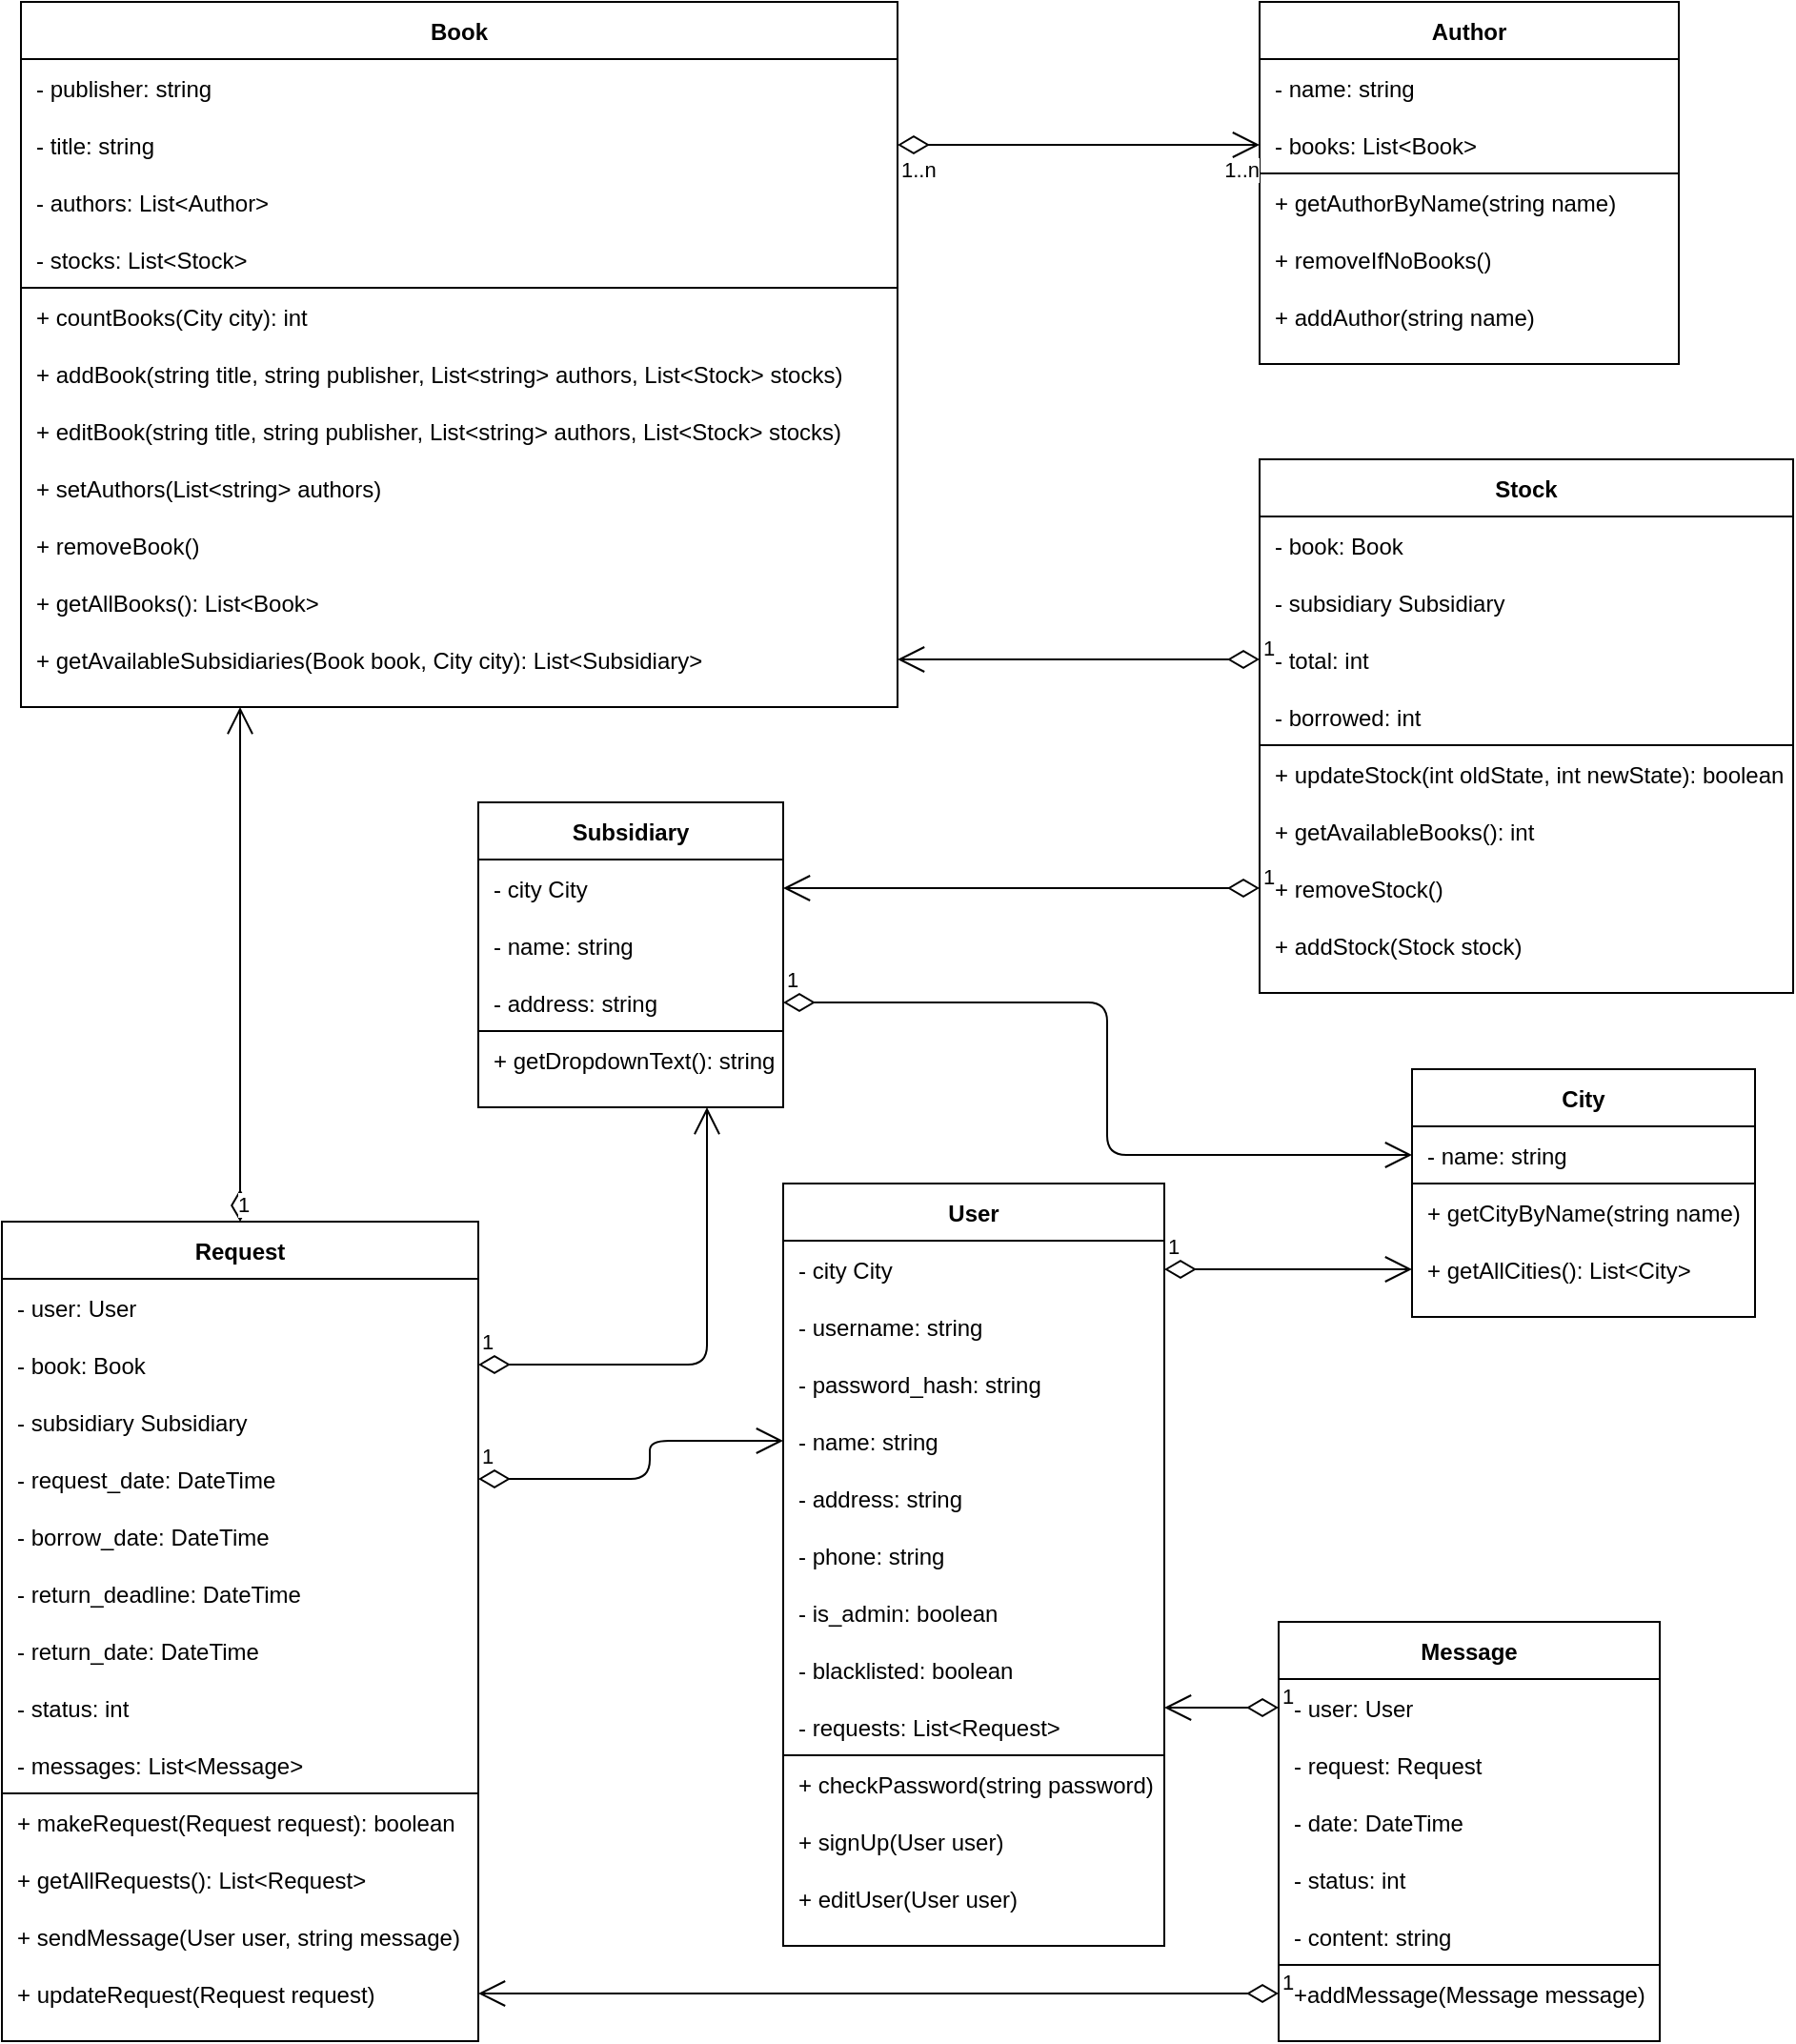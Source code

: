 <mxfile version="14.5.1" type="device"><diagram id="R2lEEEUBdFMjLlhIrx00" name="Page-1"><mxGraphModel dx="1479" dy="979" grid="1" gridSize="10" guides="1" tooltips="1" connect="1" arrows="1" fold="1" page="1" pageScale="1" pageWidth="1169" pageHeight="1654" math="0" shadow="0" extFonts="Permanent Marker^https://fonts.googleapis.com/css?family=Permanent+Marker"><root><mxCell id="0"/><mxCell id="1" parent="0"/><mxCell id="C-vyLk0tnHw3VtMMgP7b-23" value="Book" style="shape=table;startSize=30;container=1;collapsible=1;childLayout=tableLayout;fixedRows=1;rowLines=0;fontStyle=1;align=center;resizeLast=1;" parent="1" vertex="1"><mxGeometry x="110" y="40" width="460.0" height="370.0" as="geometry"><mxRectangle x="160" y="90" width="60" height="30" as="alternateBounds"/></mxGeometry></mxCell><mxCell id="C-vyLk0tnHw3VtMMgP7b-27" value="" style="shape=partialRectangle;collapsible=0;dropTarget=0;pointerEvents=0;fillColor=none;points=[[0,0.5],[1,0.5]];portConstraint=eastwest;top=0;left=0;right=0;bottom=0;" parent="C-vyLk0tnHw3VtMMgP7b-23" vertex="1"><mxGeometry y="30" width="460.0" height="30" as="geometry"/></mxCell><mxCell id="C-vyLk0tnHw3VtMMgP7b-29" value="- publisher: string" style="shape=partialRectangle;overflow=hidden;connectable=0;fillColor=none;top=0;left=0;bottom=0;right=0;align=left;spacingLeft=6;" parent="C-vyLk0tnHw3VtMMgP7b-27" vertex="1"><mxGeometry width="460.0" height="30" as="geometry"/></mxCell><mxCell id="XJhF3GD0jxMUzKzmf-KJ-3" style="shape=partialRectangle;collapsible=0;dropTarget=0;pointerEvents=0;fillColor=none;points=[[0,0.5],[1,0.5]];portConstraint=eastwest;top=0;left=0;right=0;bottom=0;verticalAlign=middle;labelBorderColor=none;" parent="C-vyLk0tnHw3VtMMgP7b-23" vertex="1"><mxGeometry y="60" width="460.0" height="30" as="geometry"/></mxCell><mxCell id="XJhF3GD0jxMUzKzmf-KJ-5" value="- title: string" style="shape=partialRectangle;overflow=hidden;connectable=0;fillColor=none;top=0;left=0;bottom=0;right=0;align=left;spacingLeft=6;" parent="XJhF3GD0jxMUzKzmf-KJ-3" vertex="1"><mxGeometry width="460.0" height="30" as="geometry"/></mxCell><mxCell id="wOvDpNuM9FheWovi5G0Y-3" style="shape=partialRectangle;collapsible=0;dropTarget=0;pointerEvents=0;fillColor=none;points=[[0,0.5],[1,0.5]];portConstraint=eastwest;top=0;left=0;right=0;bottom=0;verticalAlign=middle;labelBorderColor=none;" vertex="1" parent="C-vyLk0tnHw3VtMMgP7b-23"><mxGeometry y="90" width="460.0" height="30" as="geometry"/></mxCell><mxCell id="wOvDpNuM9FheWovi5G0Y-4" value="- authors: List&lt;Author&gt;" style="shape=partialRectangle;overflow=hidden;connectable=0;fillColor=none;top=0;left=0;bottom=0;right=0;align=left;spacingLeft=6;" vertex="1" parent="wOvDpNuM9FheWovi5G0Y-3"><mxGeometry width="460.0" height="30" as="geometry"/></mxCell><mxCell id="wOvDpNuM9FheWovi5G0Y-7" style="shape=partialRectangle;collapsible=0;dropTarget=0;pointerEvents=0;fillColor=none;points=[[0,0.5],[1,0.5]];portConstraint=eastwest;top=0;left=0;right=0;bottom=0;verticalAlign=middle;labelBorderColor=none;" vertex="1" parent="C-vyLk0tnHw3VtMMgP7b-23"><mxGeometry y="120" width="460.0" height="30" as="geometry"/></mxCell><mxCell id="wOvDpNuM9FheWovi5G0Y-8" value="- stocks: List&lt;Stock&gt;" style="shape=partialRectangle;overflow=hidden;connectable=0;fillColor=none;top=0;left=0;bottom=1;right=0;align=left;spacingLeft=6;" vertex="1" parent="wOvDpNuM9FheWovi5G0Y-7"><mxGeometry width="460.0" height="30" as="geometry"/></mxCell><mxCell id="wOvDpNuM9FheWovi5G0Y-15" style="shape=partialRectangle;collapsible=0;dropTarget=0;pointerEvents=0;fillColor=none;points=[[0,0.5],[1,0.5]];portConstraint=eastwest;top=0;left=0;right=0;bottom=0;verticalAlign=middle;labelBorderColor=none;" vertex="1" parent="C-vyLk0tnHw3VtMMgP7b-23"><mxGeometry y="150" width="460.0" height="30" as="geometry"/></mxCell><mxCell id="wOvDpNuM9FheWovi5G0Y-16" value="+ countBooks(City city): int" style="shape=partialRectangle;overflow=hidden;connectable=0;fillColor=none;top=0;left=0;bottom=0;right=0;align=left;spacingLeft=6;" vertex="1" parent="wOvDpNuM9FheWovi5G0Y-15"><mxGeometry width="460.0" height="30" as="geometry"/></mxCell><mxCell id="wOvDpNuM9FheWovi5G0Y-31" style="shape=partialRectangle;collapsible=0;dropTarget=0;pointerEvents=0;fillColor=none;points=[[0,0.5],[1,0.5]];portConstraint=eastwest;top=0;left=0;right=0;bottom=0;verticalAlign=middle;labelBorderColor=none;" vertex="1" parent="C-vyLk0tnHw3VtMMgP7b-23"><mxGeometry y="180" width="460.0" height="30" as="geometry"/></mxCell><mxCell id="wOvDpNuM9FheWovi5G0Y-32" value="+ addBook(string title, string publisher, List&lt;string&gt; authors, List&lt;Stock&gt; stocks)" style="shape=partialRectangle;overflow=hidden;connectable=0;fillColor=none;top=0;left=0;bottom=0;right=0;align=left;spacingLeft=6;" vertex="1" parent="wOvDpNuM9FheWovi5G0Y-31"><mxGeometry width="460.0" height="30" as="geometry"/></mxCell><mxCell id="wOvDpNuM9FheWovi5G0Y-51" style="shape=partialRectangle;collapsible=0;dropTarget=0;pointerEvents=0;fillColor=none;points=[[0,0.5],[1,0.5]];portConstraint=eastwest;top=0;left=0;right=0;bottom=0;verticalAlign=middle;labelBorderColor=none;" vertex="1" parent="C-vyLk0tnHw3VtMMgP7b-23"><mxGeometry y="210" width="460.0" height="30" as="geometry"/></mxCell><mxCell id="wOvDpNuM9FheWovi5G0Y-52" value="+ editBook(string title, string publisher, List&lt;string&gt; authors, List&lt;Stock&gt; stocks)" style="shape=partialRectangle;overflow=hidden;connectable=0;fillColor=none;top=0;left=0;bottom=0;right=0;align=left;spacingLeft=6;" vertex="1" parent="wOvDpNuM9FheWovi5G0Y-51"><mxGeometry width="460.0" height="30" as="geometry"/></mxCell><mxCell id="wOvDpNuM9FheWovi5G0Y-19" style="shape=partialRectangle;collapsible=0;dropTarget=0;pointerEvents=0;fillColor=none;points=[[0,0.5],[1,0.5]];portConstraint=eastwest;top=0;left=0;right=0;bottom=0;verticalAlign=middle;labelBorderColor=none;" vertex="1" parent="C-vyLk0tnHw3VtMMgP7b-23"><mxGeometry y="240" width="460.0" height="30" as="geometry"/></mxCell><mxCell id="wOvDpNuM9FheWovi5G0Y-20" value="+ setAuthors(List&lt;string&gt; authors)" style="shape=partialRectangle;overflow=hidden;connectable=0;fillColor=none;top=0;left=0;bottom=0;right=0;align=left;spacingLeft=6;" vertex="1" parent="wOvDpNuM9FheWovi5G0Y-19"><mxGeometry width="460.0" height="30" as="geometry"/></mxCell><mxCell id="wOvDpNuM9FheWovi5G0Y-23" style="shape=partialRectangle;collapsible=0;dropTarget=0;pointerEvents=0;fillColor=none;points=[[0,0.5],[1,0.5]];portConstraint=eastwest;top=0;left=0;right=0;bottom=0;verticalAlign=middle;labelBorderColor=none;" vertex="1" parent="C-vyLk0tnHw3VtMMgP7b-23"><mxGeometry y="270" width="460.0" height="30" as="geometry"/></mxCell><mxCell id="wOvDpNuM9FheWovi5G0Y-24" value="+ removeBook()" style="shape=partialRectangle;overflow=hidden;connectable=0;fillColor=none;top=0;left=0;bottom=0;right=0;align=left;spacingLeft=6;" vertex="1" parent="wOvDpNuM9FheWovi5G0Y-23"><mxGeometry width="460.0" height="30" as="geometry"/></mxCell><mxCell id="wOvDpNuM9FheWovi5G0Y-35" style="shape=partialRectangle;collapsible=0;dropTarget=0;pointerEvents=0;fillColor=none;points=[[0,0.5],[1,0.5]];portConstraint=eastwest;top=0;left=0;right=0;bottom=0;verticalAlign=middle;labelBorderColor=none;" vertex="1" parent="C-vyLk0tnHw3VtMMgP7b-23"><mxGeometry y="300" width="460.0" height="30" as="geometry"/></mxCell><mxCell id="wOvDpNuM9FheWovi5G0Y-36" value="+ getAllBooks(): List&lt;Book&gt;" style="shape=partialRectangle;overflow=hidden;connectable=0;fillColor=none;top=0;left=0;bottom=0;right=0;align=left;spacingLeft=6;" vertex="1" parent="wOvDpNuM9FheWovi5G0Y-35"><mxGeometry width="460.0" height="30" as="geometry"/></mxCell><mxCell id="wOvDpNuM9FheWovi5G0Y-37" style="shape=partialRectangle;collapsible=0;dropTarget=0;pointerEvents=0;fillColor=none;points=[[0,0.5],[1,0.5]];portConstraint=eastwest;top=0;left=0;right=0;bottom=0;" vertex="1" parent="C-vyLk0tnHw3VtMMgP7b-23"><mxGeometry y="330" width="460.0" height="30" as="geometry"/></mxCell><mxCell id="wOvDpNuM9FheWovi5G0Y-38" value="+ getAvailableSubsidiaries(Book book, City city): List&lt;Subsidiary&gt;" style="shape=partialRectangle;overflow=hidden;connectable=0;fillColor=none;top=0;left=0;bottom=0;right=0;align=left;spacingLeft=6;" vertex="1" parent="wOvDpNuM9FheWovi5G0Y-37"><mxGeometry width="460.0" height="30" as="geometry"/></mxCell><mxCell id="XJhF3GD0jxMUzKzmf-KJ-6" value="Author" style="shape=table;startSize=30;container=1;collapsible=1;childLayout=tableLayout;fixedRows=1;rowLines=0;fontStyle=1;align=center;resizeLast=1;" parent="1" vertex="1"><mxGeometry x="760" y="40" width="220" height="190" as="geometry"/></mxCell><mxCell id="XJhF3GD0jxMUzKzmf-KJ-10" value="" style="shape=partialRectangle;collapsible=0;dropTarget=0;pointerEvents=0;fillColor=none;points=[[0,0.5],[1,0.5]];portConstraint=eastwest;top=0;left=0;right=0;bottom=0;" parent="XJhF3GD0jxMUzKzmf-KJ-6" vertex="1"><mxGeometry y="30" width="220" height="30" as="geometry"/></mxCell><mxCell id="XJhF3GD0jxMUzKzmf-KJ-12" value="- name: string" style="shape=partialRectangle;overflow=hidden;connectable=0;fillColor=none;top=0;left=0;bottom=0;right=0;align=left;spacingLeft=6;" parent="XJhF3GD0jxMUzKzmf-KJ-10" vertex="1"><mxGeometry width="220" height="30" as="geometry"/></mxCell><mxCell id="wOvDpNuM9FheWovi5G0Y-11" style="shape=partialRectangle;collapsible=0;dropTarget=0;pointerEvents=0;fillColor=none;points=[[0,0.5],[1,0.5]];portConstraint=eastwest;top=0;left=0;right=0;bottom=0;" vertex="1" parent="XJhF3GD0jxMUzKzmf-KJ-6"><mxGeometry y="60" width="220" height="30" as="geometry"/></mxCell><mxCell id="wOvDpNuM9FheWovi5G0Y-12" value="- books: List&lt;Book&gt;" style="shape=partialRectangle;overflow=hidden;connectable=0;fillColor=none;top=0;left=0;bottom=1;right=0;align=left;spacingLeft=6;" vertex="1" parent="wOvDpNuM9FheWovi5G0Y-11"><mxGeometry width="220" height="30" as="geometry"/></mxCell><mxCell id="wOvDpNuM9FheWovi5G0Y-53" style="shape=partialRectangle;collapsible=0;dropTarget=0;pointerEvents=0;fillColor=none;points=[[0,0.5],[1,0.5]];portConstraint=eastwest;top=0;left=0;right=0;bottom=0;" vertex="1" parent="XJhF3GD0jxMUzKzmf-KJ-6"><mxGeometry y="90" width="220" height="30" as="geometry"/></mxCell><mxCell id="wOvDpNuM9FheWovi5G0Y-54" value="+ getAuthorByName(string name)" style="shape=partialRectangle;overflow=hidden;connectable=0;fillColor=none;top=0;left=0;bottom=0;right=0;align=left;spacingLeft=6;" vertex="1" parent="wOvDpNuM9FheWovi5G0Y-53"><mxGeometry width="220" height="30" as="geometry"/></mxCell><mxCell id="wOvDpNuM9FheWovi5G0Y-21" style="shape=partialRectangle;collapsible=0;dropTarget=0;pointerEvents=0;fillColor=none;points=[[0,0.5],[1,0.5]];portConstraint=eastwest;top=0;left=0;right=0;bottom=0;" vertex="1" parent="XJhF3GD0jxMUzKzmf-KJ-6"><mxGeometry y="120" width="220" height="30" as="geometry"/></mxCell><mxCell id="wOvDpNuM9FheWovi5G0Y-22" value="+ removeIfNoBooks()" style="shape=partialRectangle;overflow=hidden;connectable=0;fillColor=none;top=0;left=0;bottom=0;right=0;align=left;spacingLeft=6;" vertex="1" parent="wOvDpNuM9FheWovi5G0Y-21"><mxGeometry width="220" height="30" as="geometry"/></mxCell><mxCell id="wOvDpNuM9FheWovi5G0Y-55" style="shape=partialRectangle;collapsible=0;dropTarget=0;pointerEvents=0;fillColor=none;points=[[0,0.5],[1,0.5]];portConstraint=eastwest;top=0;left=0;right=0;bottom=0;" vertex="1" parent="XJhF3GD0jxMUzKzmf-KJ-6"><mxGeometry y="150" width="220" height="30" as="geometry"/></mxCell><mxCell id="wOvDpNuM9FheWovi5G0Y-56" value="+ addAuthor(string name)" style="shape=partialRectangle;overflow=hidden;connectable=0;fillColor=none;top=0;left=0;bottom=0;right=0;align=left;spacingLeft=6;" vertex="1" parent="wOvDpNuM9FheWovi5G0Y-55"><mxGeometry width="220" height="30" as="geometry"/></mxCell><mxCell id="XJhF3GD0jxMUzKzmf-KJ-16" value="User" style="shape=table;startSize=30;container=1;collapsible=1;childLayout=tableLayout;fixedRows=1;rowLines=0;fontStyle=1;align=center;resizeLast=1;" parent="1" vertex="1"><mxGeometry x="510" y="660" width="200" height="400" as="geometry"/></mxCell><mxCell id="XJhF3GD0jxMUzKzmf-KJ-29" style="shape=partialRectangle;collapsible=0;dropTarget=0;pointerEvents=0;fillColor=none;points=[[0,0.5],[1,0.5]];portConstraint=eastwest;top=0;left=0;right=0;bottom=0;" parent="XJhF3GD0jxMUzKzmf-KJ-16" vertex="1"><mxGeometry y="30" width="200" height="30" as="geometry"/></mxCell><mxCell id="XJhF3GD0jxMUzKzmf-KJ-31" value="- city City" style="shape=partialRectangle;overflow=hidden;connectable=0;fillColor=none;top=0;left=0;bottom=0;right=0;align=left;spacingLeft=6;" parent="XJhF3GD0jxMUzKzmf-KJ-29" vertex="1"><mxGeometry width="200" height="30" as="geometry"/></mxCell><mxCell id="XJhF3GD0jxMUzKzmf-KJ-20" value="" style="shape=partialRectangle;collapsible=0;dropTarget=0;pointerEvents=0;fillColor=none;points=[[0,0.5],[1,0.5]];portConstraint=eastwest;top=0;left=0;right=0;bottom=0;" parent="XJhF3GD0jxMUzKzmf-KJ-16" vertex="1"><mxGeometry y="60" width="200" height="30" as="geometry"/></mxCell><mxCell id="XJhF3GD0jxMUzKzmf-KJ-22" value="- username: string" style="shape=partialRectangle;overflow=hidden;connectable=0;fillColor=none;top=0;left=0;bottom=0;right=0;align=left;spacingLeft=6;" parent="XJhF3GD0jxMUzKzmf-KJ-20" vertex="1"><mxGeometry width="200" height="30" as="geometry"/></mxCell><mxCell id="XJhF3GD0jxMUzKzmf-KJ-23" style="shape=partialRectangle;collapsible=0;dropTarget=0;pointerEvents=0;fillColor=none;points=[[0,0.5],[1,0.5]];portConstraint=eastwest;top=0;left=0;right=0;bottom=0;" parent="XJhF3GD0jxMUzKzmf-KJ-16" vertex="1"><mxGeometry y="90" width="200" height="30" as="geometry"/></mxCell><mxCell id="XJhF3GD0jxMUzKzmf-KJ-25" value="- password_hash: string" style="shape=partialRectangle;overflow=hidden;connectable=0;fillColor=none;top=0;left=0;bottom=0;right=0;align=left;spacingLeft=6;" parent="XJhF3GD0jxMUzKzmf-KJ-23" vertex="1"><mxGeometry width="200" height="30" as="geometry"/></mxCell><mxCell id="XJhF3GD0jxMUzKzmf-KJ-26" style="shape=partialRectangle;collapsible=0;dropTarget=0;pointerEvents=0;fillColor=none;points=[[0,0.5],[1,0.5]];portConstraint=eastwest;top=0;left=0;right=0;bottom=0;" parent="XJhF3GD0jxMUzKzmf-KJ-16" vertex="1"><mxGeometry y="120" width="200" height="30" as="geometry"/></mxCell><mxCell id="XJhF3GD0jxMUzKzmf-KJ-28" value="- name: string" style="shape=partialRectangle;overflow=hidden;connectable=0;fillColor=none;top=0;left=0;bottom=0;right=0;align=left;spacingLeft=6;" parent="XJhF3GD0jxMUzKzmf-KJ-26" vertex="1"><mxGeometry width="200" height="30" as="geometry"/></mxCell><mxCell id="XJhF3GD0jxMUzKzmf-KJ-32" style="shape=partialRectangle;collapsible=0;dropTarget=0;pointerEvents=0;fillColor=none;points=[[0,0.5],[1,0.5]];portConstraint=eastwest;top=0;left=0;right=0;bottom=0;" parent="XJhF3GD0jxMUzKzmf-KJ-16" vertex="1"><mxGeometry y="150" width="200" height="30" as="geometry"/></mxCell><mxCell id="XJhF3GD0jxMUzKzmf-KJ-34" value="- address: string" style="shape=partialRectangle;overflow=hidden;connectable=0;fillColor=none;top=0;left=0;bottom=0;right=0;align=left;spacingLeft=6;" parent="XJhF3GD0jxMUzKzmf-KJ-32" vertex="1"><mxGeometry width="200" height="30" as="geometry"/></mxCell><mxCell id="XJhF3GD0jxMUzKzmf-KJ-35" style="shape=partialRectangle;collapsible=0;dropTarget=0;pointerEvents=0;fillColor=none;points=[[0,0.5],[1,0.5]];portConstraint=eastwest;top=0;left=0;right=0;bottom=0;" parent="XJhF3GD0jxMUzKzmf-KJ-16" vertex="1"><mxGeometry y="180" width="200" height="30" as="geometry"/></mxCell><mxCell id="XJhF3GD0jxMUzKzmf-KJ-37" value="- phone: string" style="shape=partialRectangle;overflow=hidden;connectable=0;fillColor=none;top=0;left=0;bottom=0;right=0;align=left;spacingLeft=6;" parent="XJhF3GD0jxMUzKzmf-KJ-35" vertex="1"><mxGeometry width="200" height="30" as="geometry"/></mxCell><mxCell id="XJhF3GD0jxMUzKzmf-KJ-38" style="shape=partialRectangle;collapsible=0;dropTarget=0;pointerEvents=0;fillColor=none;points=[[0,0.5],[1,0.5]];portConstraint=eastwest;top=0;left=0;right=0;bottom=0;" parent="XJhF3GD0jxMUzKzmf-KJ-16" vertex="1"><mxGeometry y="210" width="200" height="30" as="geometry"/></mxCell><mxCell id="XJhF3GD0jxMUzKzmf-KJ-40" value="- is_admin: boolean" style="shape=partialRectangle;overflow=hidden;connectable=0;fillColor=none;top=0;left=0;bottom=0;right=0;align=left;spacingLeft=6;" parent="XJhF3GD0jxMUzKzmf-KJ-38" vertex="1"><mxGeometry width="200" height="30" as="geometry"/></mxCell><mxCell id="XJhF3GD0jxMUzKzmf-KJ-41" style="shape=partialRectangle;collapsible=0;dropTarget=0;pointerEvents=0;fillColor=none;points=[[0,0.5],[1,0.5]];portConstraint=eastwest;top=0;left=0;right=0;bottom=0;" parent="XJhF3GD0jxMUzKzmf-KJ-16" vertex="1"><mxGeometry y="240" width="200" height="30" as="geometry"/></mxCell><mxCell id="XJhF3GD0jxMUzKzmf-KJ-43" value="- blacklisted: boolean" style="shape=partialRectangle;overflow=hidden;connectable=0;fillColor=none;top=0;left=0;bottom=0;right=0;align=left;spacingLeft=6;" parent="XJhF3GD0jxMUzKzmf-KJ-41" vertex="1"><mxGeometry width="200" height="30" as="geometry"/></mxCell><mxCell id="wOvDpNuM9FheWovi5G0Y-13" style="shape=partialRectangle;collapsible=0;dropTarget=0;pointerEvents=0;fillColor=none;points=[[0,0.5],[1,0.5]];portConstraint=eastwest;top=0;left=0;right=0;bottom=0;" vertex="1" parent="XJhF3GD0jxMUzKzmf-KJ-16"><mxGeometry y="270" width="200" height="30" as="geometry"/></mxCell><mxCell id="wOvDpNuM9FheWovi5G0Y-14" value="- requests: List&lt;Request&gt;" style="shape=partialRectangle;overflow=hidden;connectable=0;fillColor=none;top=0;left=0;bottom=1;right=0;align=left;spacingLeft=6;" vertex="1" parent="wOvDpNuM9FheWovi5G0Y-13"><mxGeometry width="200" height="30" as="geometry"/></mxCell><mxCell id="wOvDpNuM9FheWovi5G0Y-45" style="shape=partialRectangle;collapsible=0;dropTarget=0;pointerEvents=0;fillColor=none;points=[[0,0.5],[1,0.5]];portConstraint=eastwest;top=0;left=0;right=0;bottom=0;" vertex="1" parent="XJhF3GD0jxMUzKzmf-KJ-16"><mxGeometry y="300" width="200" height="30" as="geometry"/></mxCell><mxCell id="wOvDpNuM9FheWovi5G0Y-46" value="+ checkPassword(string password)" style="shape=partialRectangle;overflow=hidden;connectable=0;fillColor=none;top=0;left=0;bottom=0;right=0;align=left;spacingLeft=6;" vertex="1" parent="wOvDpNuM9FheWovi5G0Y-45"><mxGeometry width="200" height="30" as="geometry"/></mxCell><mxCell id="wOvDpNuM9FheWovi5G0Y-47" style="shape=partialRectangle;collapsible=0;dropTarget=0;pointerEvents=0;fillColor=none;points=[[0,0.5],[1,0.5]];portConstraint=eastwest;top=0;left=0;right=0;bottom=0;" vertex="1" parent="XJhF3GD0jxMUzKzmf-KJ-16"><mxGeometry y="330" width="200" height="30" as="geometry"/></mxCell><mxCell id="wOvDpNuM9FheWovi5G0Y-48" value="+ signUp(User user)" style="shape=partialRectangle;overflow=hidden;connectable=0;fillColor=none;top=0;left=0;bottom=0;right=0;align=left;spacingLeft=6;" vertex="1" parent="wOvDpNuM9FheWovi5G0Y-47"><mxGeometry width="200" height="30" as="geometry"/></mxCell><mxCell id="wOvDpNuM9FheWovi5G0Y-49" style="shape=partialRectangle;collapsible=0;dropTarget=0;pointerEvents=0;fillColor=none;points=[[0,0.5],[1,0.5]];portConstraint=eastwest;top=0;left=0;right=0;bottom=0;" vertex="1" parent="XJhF3GD0jxMUzKzmf-KJ-16"><mxGeometry y="360" width="200" height="30" as="geometry"/></mxCell><mxCell id="wOvDpNuM9FheWovi5G0Y-50" value="+ editUser(User user)" style="shape=partialRectangle;overflow=hidden;connectable=0;fillColor=none;top=0;left=0;bottom=0;right=0;align=left;spacingLeft=6;" vertex="1" parent="wOvDpNuM9FheWovi5G0Y-49"><mxGeometry width="200" height="30" as="geometry"/></mxCell><mxCell id="XJhF3GD0jxMUzKzmf-KJ-44" value="City" style="shape=table;startSize=30;container=1;collapsible=1;childLayout=tableLayout;fixedRows=1;rowLines=0;fontStyle=1;align=center;resizeLast=1;" parent="1" vertex="1"><mxGeometry x="840" y="600" width="180" height="130" as="geometry"/></mxCell><mxCell id="XJhF3GD0jxMUzKzmf-KJ-48" value="" style="shape=partialRectangle;collapsible=0;dropTarget=0;pointerEvents=0;fillColor=none;points=[[0,0.5],[1,0.5]];portConstraint=eastwest;top=0;left=0;right=0;bottom=0;" parent="XJhF3GD0jxMUzKzmf-KJ-44" vertex="1"><mxGeometry y="30" width="180" height="30" as="geometry"/></mxCell><mxCell id="XJhF3GD0jxMUzKzmf-KJ-50" value="- name: string" style="shape=partialRectangle;overflow=hidden;connectable=0;fillColor=none;top=0;left=0;bottom=1;right=0;align=left;spacingLeft=6;" parent="XJhF3GD0jxMUzKzmf-KJ-48" vertex="1"><mxGeometry width="180" height="30" as="geometry"/></mxCell><mxCell id="wOvDpNuM9FheWovi5G0Y-27" style="shape=partialRectangle;collapsible=0;dropTarget=0;pointerEvents=0;fillColor=none;points=[[0,0.5],[1,0.5]];portConstraint=eastwest;top=0;left=0;right=0;bottom=0;" vertex="1" parent="XJhF3GD0jxMUzKzmf-KJ-44"><mxGeometry y="60" width="180" height="30" as="geometry"/></mxCell><mxCell id="wOvDpNuM9FheWovi5G0Y-28" value="+ getCityByName(string name)" style="shape=partialRectangle;overflow=hidden;connectable=0;fillColor=none;top=0;left=0;bottom=0;right=0;align=left;spacingLeft=6;" vertex="1" parent="wOvDpNuM9FheWovi5G0Y-27"><mxGeometry width="180" height="30" as="geometry"/></mxCell><mxCell id="wOvDpNuM9FheWovi5G0Y-33" style="shape=partialRectangle;collapsible=0;dropTarget=0;pointerEvents=0;fillColor=none;points=[[0,0.5],[1,0.5]];portConstraint=eastwest;top=0;left=0;right=0;bottom=0;" vertex="1" parent="XJhF3GD0jxMUzKzmf-KJ-44"><mxGeometry y="90" width="180" height="30" as="geometry"/></mxCell><mxCell id="wOvDpNuM9FheWovi5G0Y-34" value="+ getAllCities(): List&lt;City&gt;" style="shape=partialRectangle;overflow=hidden;connectable=0;fillColor=none;top=0;left=0;bottom=0;right=0;align=left;spacingLeft=6;" vertex="1" parent="wOvDpNuM9FheWovi5G0Y-33"><mxGeometry width="180" height="30" as="geometry"/></mxCell><mxCell id="XJhF3GD0jxMUzKzmf-KJ-51" value="Subsidiary" style="shape=table;startSize=30;container=1;collapsible=1;childLayout=tableLayout;fixedRows=1;rowLines=0;fontStyle=1;align=center;resizeLast=1;" parent="1" vertex="1"><mxGeometry x="350" y="460" width="160" height="160" as="geometry"/></mxCell><mxCell id="XJhF3GD0jxMUzKzmf-KJ-55" style="shape=partialRectangle;collapsible=0;dropTarget=0;pointerEvents=0;fillColor=none;points=[[0,0.5],[1,0.5]];portConstraint=eastwest;top=0;left=0;right=0;bottom=0;" parent="XJhF3GD0jxMUzKzmf-KJ-51" vertex="1"><mxGeometry y="30" width="160" height="30" as="geometry"/></mxCell><mxCell id="XJhF3GD0jxMUzKzmf-KJ-57" value="- city City" style="shape=partialRectangle;overflow=hidden;connectable=0;fillColor=none;top=0;left=0;bottom=0;right=0;align=left;spacingLeft=6;" parent="XJhF3GD0jxMUzKzmf-KJ-55" vertex="1"><mxGeometry width="160" height="30" as="geometry"/></mxCell><mxCell id="XJhF3GD0jxMUzKzmf-KJ-64" style="shape=partialRectangle;collapsible=0;dropTarget=0;pointerEvents=0;fillColor=none;points=[[0,0.5],[1,0.5]];portConstraint=eastwest;top=0;left=0;right=0;bottom=0;" parent="XJhF3GD0jxMUzKzmf-KJ-51" vertex="1"><mxGeometry y="60" width="160" height="30" as="geometry"/></mxCell><mxCell id="XJhF3GD0jxMUzKzmf-KJ-66" value="- name: string" style="shape=partialRectangle;overflow=hidden;connectable=0;fillColor=none;top=0;left=0;bottom=0;right=0;align=left;spacingLeft=6;" parent="XJhF3GD0jxMUzKzmf-KJ-64" vertex="1"><mxGeometry width="160" height="30" as="geometry"/></mxCell><mxCell id="XJhF3GD0jxMUzKzmf-KJ-67" style="shape=partialRectangle;collapsible=0;dropTarget=0;pointerEvents=0;fillColor=none;points=[[0,0.5],[1,0.5]];portConstraint=eastwest;top=0;left=0;right=0;bottom=0;" parent="XJhF3GD0jxMUzKzmf-KJ-51" vertex="1"><mxGeometry y="90" width="160" height="30" as="geometry"/></mxCell><mxCell id="XJhF3GD0jxMUzKzmf-KJ-69" value="- address: string" style="shape=partialRectangle;overflow=hidden;connectable=0;fillColor=none;top=0;left=0;bottom=1;right=0;align=left;spacingLeft=6;" parent="XJhF3GD0jxMUzKzmf-KJ-67" vertex="1"><mxGeometry width="160" height="30" as="geometry"/></mxCell><mxCell id="wOvDpNuM9FheWovi5G0Y-65" style="shape=partialRectangle;collapsible=0;dropTarget=0;pointerEvents=0;fillColor=none;points=[[0,0.5],[1,0.5]];portConstraint=eastwest;top=0;left=0;right=0;bottom=0;" vertex="1" parent="XJhF3GD0jxMUzKzmf-KJ-51"><mxGeometry y="120" width="160" height="30" as="geometry"/></mxCell><mxCell id="wOvDpNuM9FheWovi5G0Y-66" value="+ getDropdownText(): string" style="shape=partialRectangle;overflow=hidden;connectable=0;fillColor=none;top=1;left=0;bottom=0;right=0;align=left;spacingLeft=6;" vertex="1" parent="wOvDpNuM9FheWovi5G0Y-65"><mxGeometry width="160" height="30" as="geometry"/></mxCell><mxCell id="XJhF3GD0jxMUzKzmf-KJ-79" value="Stock" style="shape=table;startSize=30;container=1;collapsible=1;childLayout=tableLayout;fixedRows=1;rowLines=0;fontStyle=1;align=center;resizeLast=1;" parent="1" vertex="1"><mxGeometry x="760" y="280" width="280" height="280" as="geometry"/></mxCell><mxCell id="XJhF3GD0jxMUzKzmf-KJ-86" style="shape=partialRectangle;collapsible=0;dropTarget=0;pointerEvents=0;fillColor=none;points=[[0,0.5],[1,0.5]];portConstraint=eastwest;top=0;left=0;right=0;bottom=0;" parent="XJhF3GD0jxMUzKzmf-KJ-79" vertex="1"><mxGeometry y="30" width="280" height="30" as="geometry"/></mxCell><mxCell id="XJhF3GD0jxMUzKzmf-KJ-88" value="- book: Book" style="shape=partialRectangle;overflow=hidden;connectable=0;fillColor=none;top=0;left=0;bottom=0;right=0;align=left;spacingLeft=6;" parent="XJhF3GD0jxMUzKzmf-KJ-86" vertex="1"><mxGeometry width="280" height="30" as="geometry"/></mxCell><mxCell id="XJhF3GD0jxMUzKzmf-KJ-83" style="shape=partialRectangle;collapsible=0;dropTarget=0;pointerEvents=0;fillColor=none;points=[[0,0.5],[1,0.5]];portConstraint=eastwest;top=0;left=0;right=0;bottom=0;" parent="XJhF3GD0jxMUzKzmf-KJ-79" vertex="1"><mxGeometry y="60" width="280" height="30" as="geometry"/></mxCell><mxCell id="XJhF3GD0jxMUzKzmf-KJ-85" value="- subsidiary Subsidiary" style="shape=partialRectangle;overflow=hidden;connectable=0;fillColor=none;top=0;left=0;bottom=0;right=0;align=left;spacingLeft=6;fontStyle=0" parent="XJhF3GD0jxMUzKzmf-KJ-83" vertex="1"><mxGeometry width="280" height="30" as="geometry"/></mxCell><mxCell id="XJhF3GD0jxMUzKzmf-KJ-89" style="shape=partialRectangle;collapsible=0;dropTarget=0;pointerEvents=0;fillColor=none;points=[[0,0.5],[1,0.5]];portConstraint=eastwest;top=0;left=0;right=0;bottom=0;" parent="XJhF3GD0jxMUzKzmf-KJ-79" vertex="1"><mxGeometry y="90" width="280" height="30" as="geometry"/></mxCell><mxCell id="XJhF3GD0jxMUzKzmf-KJ-91" value="- total: int" style="shape=partialRectangle;overflow=hidden;connectable=0;fillColor=none;top=0;left=0;bottom=0;right=0;align=left;spacingLeft=6;" parent="XJhF3GD0jxMUzKzmf-KJ-89" vertex="1"><mxGeometry width="280" height="30" as="geometry"/></mxCell><mxCell id="XJhF3GD0jxMUzKzmf-KJ-92" style="shape=partialRectangle;collapsible=0;dropTarget=0;pointerEvents=0;fillColor=none;points=[[0,0.5],[1,0.5]];portConstraint=eastwest;top=0;left=0;right=0;bottom=0;" parent="XJhF3GD0jxMUzKzmf-KJ-79" vertex="1"><mxGeometry y="120" width="280" height="30" as="geometry"/></mxCell><mxCell id="XJhF3GD0jxMUzKzmf-KJ-94" value="- borrowed: int" style="shape=partialRectangle;overflow=hidden;connectable=0;fillColor=none;top=0;left=0;bottom=1;right=0;align=left;spacingLeft=6;" parent="XJhF3GD0jxMUzKzmf-KJ-92" vertex="1"><mxGeometry width="280" height="30" as="geometry"/></mxCell><mxCell id="wOvDpNuM9FheWovi5G0Y-17" style="shape=partialRectangle;collapsible=0;dropTarget=0;pointerEvents=0;fillColor=none;points=[[0,0.5],[1,0.5]];portConstraint=eastwest;top=0;left=0;right=0;bottom=0;" vertex="1" parent="XJhF3GD0jxMUzKzmf-KJ-79"><mxGeometry y="150" width="280" height="30" as="geometry"/></mxCell><mxCell id="wOvDpNuM9FheWovi5G0Y-18" value="+ updateStock(int oldState, int newState): boolean" style="shape=partialRectangle;overflow=hidden;connectable=0;fillColor=none;top=0;left=0;bottom=0;right=0;align=left;spacingLeft=6;" vertex="1" parent="wOvDpNuM9FheWovi5G0Y-17"><mxGeometry width="280" height="30" as="geometry"/></mxCell><mxCell id="wOvDpNuM9FheWovi5G0Y-25" style="shape=partialRectangle;collapsible=0;dropTarget=0;pointerEvents=0;fillColor=none;points=[[0,0.5],[1,0.5]];portConstraint=eastwest;top=0;left=0;right=0;bottom=0;" vertex="1" parent="XJhF3GD0jxMUzKzmf-KJ-79"><mxGeometry y="180" width="280" height="30" as="geometry"/></mxCell><mxCell id="wOvDpNuM9FheWovi5G0Y-26" value="+ getAvailableBooks(): int" style="shape=partialRectangle;overflow=hidden;connectable=0;fillColor=none;top=0;left=0;bottom=0;right=0;align=left;spacingLeft=6;" vertex="1" parent="wOvDpNuM9FheWovi5G0Y-25"><mxGeometry width="280" height="30" as="geometry"/></mxCell><mxCell id="wOvDpNuM9FheWovi5G0Y-43" style="shape=partialRectangle;collapsible=0;dropTarget=0;pointerEvents=0;fillColor=none;points=[[0,0.5],[1,0.5]];portConstraint=eastwest;top=0;left=0;right=0;bottom=0;" vertex="1" parent="XJhF3GD0jxMUzKzmf-KJ-79"><mxGeometry y="210" width="280" height="30" as="geometry"/></mxCell><mxCell id="wOvDpNuM9FheWovi5G0Y-44" value="+ removeStock()" style="shape=partialRectangle;overflow=hidden;connectable=0;fillColor=none;top=0;left=0;bottom=0;right=0;align=left;spacingLeft=6;" vertex="1" parent="wOvDpNuM9FheWovi5G0Y-43"><mxGeometry width="280" height="30" as="geometry"/></mxCell><mxCell id="wOvDpNuM9FheWovi5G0Y-61" style="shape=partialRectangle;collapsible=0;dropTarget=0;pointerEvents=0;fillColor=none;points=[[0,0.5],[1,0.5]];portConstraint=eastwest;top=0;left=0;right=0;bottom=0;" vertex="1" parent="XJhF3GD0jxMUzKzmf-KJ-79"><mxGeometry y="240" width="280" height="30" as="geometry"/></mxCell><mxCell id="wOvDpNuM9FheWovi5G0Y-62" value="+ addStock(Stock stock)" style="shape=partialRectangle;overflow=hidden;connectable=0;fillColor=none;top=0;left=0;bottom=0;right=0;align=left;spacingLeft=6;" vertex="1" parent="wOvDpNuM9FheWovi5G0Y-61"><mxGeometry width="280" height="30" as="geometry"/></mxCell><mxCell id="XJhF3GD0jxMUzKzmf-KJ-127" value="Request" style="shape=table;startSize=30;container=1;collapsible=1;childLayout=tableLayout;fixedRows=1;rowLines=0;fontStyle=1;align=center;resizeLast=1;" parent="1" vertex="1"><mxGeometry x="100" y="680" width="250.0" height="430" as="geometry"/></mxCell><mxCell id="XJhF3GD0jxMUzKzmf-KJ-143" style="shape=partialRectangle;collapsible=0;dropTarget=0;pointerEvents=0;fillColor=none;points=[[0,0.5],[1,0.5]];portConstraint=eastwest;top=0;left=0;right=0;bottom=0;" parent="XJhF3GD0jxMUzKzmf-KJ-127" vertex="1"><mxGeometry y="30" width="250.0" height="30" as="geometry"/></mxCell><mxCell id="XJhF3GD0jxMUzKzmf-KJ-145" value="- user: User" style="shape=partialRectangle;overflow=hidden;connectable=0;fillColor=none;top=0;left=0;bottom=0;right=0;align=left;spacingLeft=6;" parent="XJhF3GD0jxMUzKzmf-KJ-143" vertex="1"><mxGeometry width="250.0" height="30" as="geometry"/></mxCell><mxCell id="XJhF3GD0jxMUzKzmf-KJ-131" style="shape=partialRectangle;collapsible=0;dropTarget=0;pointerEvents=0;fillColor=none;points=[[0,0.5],[1,0.5]];portConstraint=eastwest;top=0;left=0;right=0;bottom=0;" parent="XJhF3GD0jxMUzKzmf-KJ-127" vertex="1"><mxGeometry y="60" width="250.0" height="30" as="geometry"/></mxCell><mxCell id="XJhF3GD0jxMUzKzmf-KJ-133" value="- book: Book" style="shape=partialRectangle;overflow=hidden;connectable=0;fillColor=none;top=0;left=0;bottom=0;right=0;align=left;spacingLeft=6;" parent="XJhF3GD0jxMUzKzmf-KJ-131" vertex="1"><mxGeometry width="250.0" height="30" as="geometry"/></mxCell><mxCell id="XJhF3GD0jxMUzKzmf-KJ-134" style="shape=partialRectangle;collapsible=0;dropTarget=0;pointerEvents=0;fillColor=none;points=[[0,0.5],[1,0.5]];portConstraint=eastwest;top=0;left=0;right=0;bottom=0;" parent="XJhF3GD0jxMUzKzmf-KJ-127" vertex="1"><mxGeometry y="90" width="250.0" height="30" as="geometry"/></mxCell><mxCell id="XJhF3GD0jxMUzKzmf-KJ-136" value="- subsidiary Subsidiary" style="shape=partialRectangle;overflow=hidden;connectable=0;fillColor=none;top=0;left=0;bottom=0;right=0;align=left;spacingLeft=6;fontStyle=0" parent="XJhF3GD0jxMUzKzmf-KJ-134" vertex="1"><mxGeometry width="250.0" height="30" as="geometry"/></mxCell><mxCell id="XJhF3GD0jxMUzKzmf-KJ-146" style="shape=partialRectangle;collapsible=0;dropTarget=0;pointerEvents=0;fillColor=none;points=[[0,0.5],[1,0.5]];portConstraint=eastwest;top=0;left=0;right=0;bottom=0;" parent="XJhF3GD0jxMUzKzmf-KJ-127" vertex="1"><mxGeometry y="120" width="250.0" height="30" as="geometry"/></mxCell><mxCell id="XJhF3GD0jxMUzKzmf-KJ-148" value="- request_date: DateTime" style="shape=partialRectangle;overflow=hidden;connectable=0;fillColor=none;top=0;left=0;bottom=0;right=0;align=left;spacingLeft=6;fontStyle=0" parent="XJhF3GD0jxMUzKzmf-KJ-146" vertex="1"><mxGeometry width="250.0" height="30" as="geometry"/></mxCell><mxCell id="XJhF3GD0jxMUzKzmf-KJ-137" style="shape=partialRectangle;collapsible=0;dropTarget=0;pointerEvents=0;fillColor=none;points=[[0,0.5],[1,0.5]];portConstraint=eastwest;top=0;left=0;right=0;bottom=0;" parent="XJhF3GD0jxMUzKzmf-KJ-127" vertex="1"><mxGeometry y="150" width="250.0" height="30" as="geometry"/></mxCell><mxCell id="XJhF3GD0jxMUzKzmf-KJ-139" value="- borrow_date: DateTime" style="shape=partialRectangle;overflow=hidden;connectable=0;fillColor=none;top=0;left=0;bottom=0;right=0;align=left;spacingLeft=6;" parent="XJhF3GD0jxMUzKzmf-KJ-137" vertex="1"><mxGeometry width="250.0" height="30" as="geometry"/></mxCell><mxCell id="nAa6ELZZXxtjk9xmIQIz-4" style="shape=partialRectangle;collapsible=0;dropTarget=0;pointerEvents=0;fillColor=none;points=[[0,0.5],[1,0.5]];portConstraint=eastwest;top=0;left=0;right=0;bottom=0;" parent="XJhF3GD0jxMUzKzmf-KJ-127" vertex="1"><mxGeometry y="180" width="250.0" height="30" as="geometry"/></mxCell><mxCell id="nAa6ELZZXxtjk9xmIQIz-6" value="- return_deadline: DateTime" style="shape=partialRectangle;overflow=hidden;connectable=0;fillColor=none;top=0;left=0;bottom=0;right=0;align=left;spacingLeft=6;" parent="nAa6ELZZXxtjk9xmIQIz-4" vertex="1"><mxGeometry width="250.0" height="30" as="geometry"/></mxCell><mxCell id="XJhF3GD0jxMUzKzmf-KJ-140" style="shape=partialRectangle;collapsible=0;dropTarget=0;pointerEvents=0;fillColor=none;points=[[0,0.5],[1,0.5]];portConstraint=eastwest;top=0;left=0;right=0;bottom=0;" parent="XJhF3GD0jxMUzKzmf-KJ-127" vertex="1"><mxGeometry y="210" width="250.0" height="30" as="geometry"/></mxCell><mxCell id="XJhF3GD0jxMUzKzmf-KJ-142" value="- return_date: DateTime" style="shape=partialRectangle;overflow=hidden;connectable=0;fillColor=none;top=0;left=0;bottom=0;right=0;align=left;spacingLeft=6;" parent="XJhF3GD0jxMUzKzmf-KJ-140" vertex="1"><mxGeometry width="250.0" height="30" as="geometry"/></mxCell><mxCell id="XJhF3GD0jxMUzKzmf-KJ-149" style="shape=partialRectangle;collapsible=0;dropTarget=0;pointerEvents=0;fillColor=none;points=[[0,0.5],[1,0.5]];portConstraint=eastwest;top=0;left=0;right=0;bottom=0;" parent="XJhF3GD0jxMUzKzmf-KJ-127" vertex="1"><mxGeometry y="240" width="250.0" height="30" as="geometry"/></mxCell><mxCell id="XJhF3GD0jxMUzKzmf-KJ-151" value="- status: int" style="shape=partialRectangle;overflow=hidden;connectable=0;fillColor=none;top=0;left=0;bottom=0;right=0;align=left;spacingLeft=6;" parent="XJhF3GD0jxMUzKzmf-KJ-149" vertex="1"><mxGeometry width="250.0" height="30" as="geometry"/></mxCell><mxCell id="wOvDpNuM9FheWovi5G0Y-9" style="shape=partialRectangle;collapsible=0;dropTarget=0;pointerEvents=0;fillColor=none;points=[[0,0.5],[1,0.5]];portConstraint=eastwest;top=0;left=0;right=0;bottom=0;" vertex="1" parent="XJhF3GD0jxMUzKzmf-KJ-127"><mxGeometry y="270" width="250.0" height="30" as="geometry"/></mxCell><mxCell id="wOvDpNuM9FheWovi5G0Y-10" value="- messages: List&lt;Message&gt;" style="shape=partialRectangle;overflow=hidden;connectable=0;fillColor=none;top=0;left=0;bottom=1;right=0;align=left;spacingLeft=6;" vertex="1" parent="wOvDpNuM9FheWovi5G0Y-9"><mxGeometry width="250.0" height="30" as="geometry"/></mxCell><mxCell id="wOvDpNuM9FheWovi5G0Y-29" style="shape=partialRectangle;collapsible=0;dropTarget=0;pointerEvents=0;fillColor=none;points=[[0,0.5],[1,0.5]];portConstraint=eastwest;top=0;left=0;right=0;bottom=0;" vertex="1" parent="XJhF3GD0jxMUzKzmf-KJ-127"><mxGeometry y="300" width="250.0" height="30" as="geometry"/></mxCell><mxCell id="wOvDpNuM9FheWovi5G0Y-30" value="+ makeRequest(Request request): boolean" style="shape=partialRectangle;overflow=hidden;connectable=0;fillColor=none;top=0;left=0;bottom=0;right=0;align=left;spacingLeft=6;" vertex="1" parent="wOvDpNuM9FheWovi5G0Y-29"><mxGeometry width="250.0" height="30" as="geometry"/></mxCell><mxCell id="wOvDpNuM9FheWovi5G0Y-39" style="shape=partialRectangle;collapsible=0;dropTarget=0;pointerEvents=0;fillColor=none;points=[[0,0.5],[1,0.5]];portConstraint=eastwest;top=0;left=0;right=0;bottom=0;" vertex="1" parent="XJhF3GD0jxMUzKzmf-KJ-127"><mxGeometry y="330" width="250.0" height="30" as="geometry"/></mxCell><mxCell id="wOvDpNuM9FheWovi5G0Y-40" value="+ getAllRequests(): List&lt;Request&gt;" style="shape=partialRectangle;overflow=hidden;connectable=0;fillColor=none;top=0;left=0;bottom=0;right=0;align=left;spacingLeft=6;" vertex="1" parent="wOvDpNuM9FheWovi5G0Y-39"><mxGeometry width="250.0" height="30" as="geometry"/></mxCell><mxCell id="wOvDpNuM9FheWovi5G0Y-41" style="shape=partialRectangle;collapsible=0;dropTarget=0;pointerEvents=0;fillColor=none;points=[[0,0.5],[1,0.5]];portConstraint=eastwest;top=0;left=0;right=0;bottom=0;" vertex="1" parent="XJhF3GD0jxMUzKzmf-KJ-127"><mxGeometry y="360" width="250.0" height="30" as="geometry"/></mxCell><mxCell id="wOvDpNuM9FheWovi5G0Y-42" value="+ sendMessage(User user, string message)" style="shape=partialRectangle;overflow=hidden;connectable=0;fillColor=none;top=0;left=0;bottom=0;right=0;align=left;spacingLeft=6;" vertex="1" parent="wOvDpNuM9FheWovi5G0Y-41"><mxGeometry width="250.0" height="30" as="geometry"/></mxCell><mxCell id="wOvDpNuM9FheWovi5G0Y-57" style="shape=partialRectangle;collapsible=0;dropTarget=0;pointerEvents=0;fillColor=none;points=[[0,0.5],[1,0.5]];portConstraint=eastwest;top=0;left=0;right=0;bottom=0;" vertex="1" parent="XJhF3GD0jxMUzKzmf-KJ-127"><mxGeometry y="390" width="250.0" height="30" as="geometry"/></mxCell><mxCell id="wOvDpNuM9FheWovi5G0Y-58" value="+ updateRequest(Request request)" style="shape=partialRectangle;overflow=hidden;connectable=0;fillColor=none;top=0;left=0;bottom=0;right=0;align=left;spacingLeft=6;" vertex="1" parent="wOvDpNuM9FheWovi5G0Y-57"><mxGeometry width="250.0" height="30" as="geometry"/></mxCell><mxCell id="XJhF3GD0jxMUzKzmf-KJ-152" value="Message" style="shape=table;startSize=30;container=1;collapsible=1;childLayout=tableLayout;fixedRows=1;rowLines=0;fontStyle=1;align=center;resizeLast=1;" parent="1" vertex="1"><mxGeometry x="770" y="890" width="200" height="220" as="geometry"/></mxCell><mxCell id="XJhF3GD0jxMUzKzmf-KJ-156" style="shape=partialRectangle;collapsible=0;dropTarget=0;pointerEvents=0;fillColor=none;points=[[0,0.5],[1,0.5]];portConstraint=eastwest;top=0;left=0;right=0;bottom=0;" parent="XJhF3GD0jxMUzKzmf-KJ-152" vertex="1"><mxGeometry y="30" width="200" height="30" as="geometry"/></mxCell><mxCell id="XJhF3GD0jxMUzKzmf-KJ-158" value="- user: User" style="shape=partialRectangle;overflow=hidden;connectable=0;fillColor=none;top=0;left=0;bottom=0;right=0;align=left;spacingLeft=6;" parent="XJhF3GD0jxMUzKzmf-KJ-156" vertex="1"><mxGeometry width="200" height="30" as="geometry"/></mxCell><mxCell id="XJhF3GD0jxMUzKzmf-KJ-159" style="shape=partialRectangle;collapsible=0;dropTarget=0;pointerEvents=0;fillColor=none;points=[[0,0.5],[1,0.5]];portConstraint=eastwest;top=0;left=0;right=0;bottom=0;" parent="XJhF3GD0jxMUzKzmf-KJ-152" vertex="1"><mxGeometry y="60" width="200" height="30" as="geometry"/></mxCell><mxCell id="XJhF3GD0jxMUzKzmf-KJ-161" value="- request: Request" style="shape=partialRectangle;overflow=hidden;connectable=0;fillColor=none;top=0;left=0;bottom=0;right=0;align=left;spacingLeft=6;" parent="XJhF3GD0jxMUzKzmf-KJ-159" vertex="1"><mxGeometry width="200" height="30" as="geometry"/></mxCell><mxCell id="XJhF3GD0jxMUzKzmf-KJ-165" style="shape=partialRectangle;collapsible=0;dropTarget=0;pointerEvents=0;fillColor=none;points=[[0,0.5],[1,0.5]];portConstraint=eastwest;top=0;left=0;right=0;bottom=0;" parent="XJhF3GD0jxMUzKzmf-KJ-152" vertex="1"><mxGeometry y="90" width="200" height="30" as="geometry"/></mxCell><mxCell id="XJhF3GD0jxMUzKzmf-KJ-167" value="- date: DateTime" style="shape=partialRectangle;overflow=hidden;connectable=0;fillColor=none;top=0;left=0;bottom=0;right=0;align=left;spacingLeft=6;fontStyle=0" parent="XJhF3GD0jxMUzKzmf-KJ-165" vertex="1"><mxGeometry width="200" height="30" as="geometry"/></mxCell><mxCell id="XJhF3GD0jxMUzKzmf-KJ-174" style="shape=partialRectangle;collapsible=0;dropTarget=0;pointerEvents=0;fillColor=none;points=[[0,0.5],[1,0.5]];portConstraint=eastwest;top=0;left=0;right=0;bottom=0;" parent="XJhF3GD0jxMUzKzmf-KJ-152" vertex="1"><mxGeometry y="120" width="200" height="30" as="geometry"/></mxCell><mxCell id="XJhF3GD0jxMUzKzmf-KJ-176" value="- status: int" style="shape=partialRectangle;overflow=hidden;connectable=0;fillColor=none;top=0;left=0;bottom=0;right=0;align=left;spacingLeft=6;" parent="XJhF3GD0jxMUzKzmf-KJ-174" vertex="1"><mxGeometry width="200" height="30" as="geometry"/></mxCell><mxCell id="XJhF3GD0jxMUzKzmf-KJ-177" style="shape=partialRectangle;collapsible=0;dropTarget=0;pointerEvents=0;fillColor=none;points=[[0,0.5],[1,0.5]];portConstraint=eastwest;top=0;left=0;right=0;bottom=0;" parent="XJhF3GD0jxMUzKzmf-KJ-152" vertex="1"><mxGeometry y="150" width="200" height="30" as="geometry"/></mxCell><mxCell id="XJhF3GD0jxMUzKzmf-KJ-179" value="- content: string" style="shape=partialRectangle;overflow=hidden;connectable=0;fillColor=none;top=0;left=0;bottom=1;right=0;align=left;spacingLeft=6;" parent="XJhF3GD0jxMUzKzmf-KJ-177" vertex="1"><mxGeometry width="200" height="30" as="geometry"/></mxCell><mxCell id="wOvDpNuM9FheWovi5G0Y-63" style="shape=partialRectangle;collapsible=0;dropTarget=0;pointerEvents=0;fillColor=none;points=[[0,0.5],[1,0.5]];portConstraint=eastwest;top=0;left=0;right=0;bottom=0;" vertex="1" parent="XJhF3GD0jxMUzKzmf-KJ-152"><mxGeometry y="180" width="200" height="30" as="geometry"/></mxCell><mxCell id="wOvDpNuM9FheWovi5G0Y-64" value="+addMessage(Message message)" style="shape=partialRectangle;overflow=hidden;connectable=0;fillColor=none;top=0;left=0;bottom=0;right=0;align=left;spacingLeft=6;" vertex="1" parent="wOvDpNuM9FheWovi5G0Y-63"><mxGeometry width="200" height="30" as="geometry"/></mxCell><mxCell id="wOvDpNuM9FheWovi5G0Y-70" value="1" style="endArrow=open;html=1;endSize=12;startArrow=diamondThin;startSize=14;startFill=0;edgeStyle=orthogonalEdgeStyle;align=left;verticalAlign=bottom;entryX=1;entryY=0.5;entryDx=0;entryDy=0;exitX=0;exitY=0.5;exitDx=0;exitDy=0;" edge="1" parent="1" source="wOvDpNuM9FheWovi5G0Y-43" target="XJhF3GD0jxMUzKzmf-KJ-55"><mxGeometry x="-1" y="3" relative="1" as="geometry"><mxPoint x="630" y="440" as="sourcePoint"/><mxPoint x="790" y="90" as="targetPoint"/></mxGeometry></mxCell><mxCell id="wOvDpNuM9FheWovi5G0Y-77" value="1" style="endArrow=open;html=1;endSize=12;startArrow=diamondThin;startSize=14;startFill=0;edgeStyle=orthogonalEdgeStyle;align=left;verticalAlign=bottom;entryX=1;entryY=0.5;entryDx=0;entryDy=0;exitX=0;exitY=0.5;exitDx=0;exitDy=0;" edge="1" parent="1" source="wOvDpNuM9FheWovi5G0Y-63" target="wOvDpNuM9FheWovi5G0Y-57"><mxGeometry x="-1" y="3" relative="1" as="geometry"><mxPoint x="870" y="1150" as="sourcePoint"/><mxPoint x="870" y="1120.06" as="targetPoint"/><Array as="points"/></mxGeometry></mxCell><mxCell id="wOvDpNuM9FheWovi5G0Y-78" value="" style="endArrow=open;html=1;endSize=12;startArrow=diamondThin;startSize=14;startFill=0;edgeStyle=orthogonalEdgeStyle;entryX=0;entryY=0.5;entryDx=0;entryDy=0;" edge="1" parent="1" source="XJhF3GD0jxMUzKzmf-KJ-3" target="wOvDpNuM9FheWovi5G0Y-11"><mxGeometry relative="1" as="geometry"><mxPoint x="620" y="120" as="sourcePoint"/><mxPoint x="780" y="120" as="targetPoint"/></mxGeometry></mxCell><mxCell id="wOvDpNuM9FheWovi5G0Y-79" value="1..n" style="edgeLabel;resizable=0;html=1;align=left;verticalAlign=top;" connectable="0" vertex="1" parent="wOvDpNuM9FheWovi5G0Y-78"><mxGeometry x="-1" relative="1" as="geometry"/></mxCell><mxCell id="wOvDpNuM9FheWovi5G0Y-80" value="&lt;span style=&quot;text-align: left&quot;&gt;1..n&lt;/span&gt;" style="edgeLabel;resizable=0;html=1;align=right;verticalAlign=top;" connectable="0" vertex="1" parent="wOvDpNuM9FheWovi5G0Y-78"><mxGeometry x="1" relative="1" as="geometry"/></mxCell><mxCell id="wOvDpNuM9FheWovi5G0Y-81" value="1" style="endArrow=open;html=1;endSize=12;startArrow=diamondThin;startSize=14;startFill=0;edgeStyle=orthogonalEdgeStyle;align=left;verticalAlign=bottom;exitX=1;exitY=0.5;exitDx=0;exitDy=0;entryX=0;entryY=0.5;entryDx=0;entryDy=0;" edge="1" parent="1" source="XJhF3GD0jxMUzKzmf-KJ-67" target="XJhF3GD0jxMUzKzmf-KJ-48"><mxGeometry x="-1" y="3" relative="1" as="geometry"><mxPoint x="710" y="1120.06" as="sourcePoint"/><mxPoint x="870" y="1120.06" as="targetPoint"/><Array as="points"><mxPoint x="680" y="565"/><mxPoint x="680" y="645"/></Array></mxGeometry></mxCell><mxCell id="wOvDpNuM9FheWovi5G0Y-82" value="1" style="endArrow=open;html=1;endSize=12;startArrow=diamondThin;startSize=14;startFill=0;edgeStyle=orthogonalEdgeStyle;align=left;verticalAlign=bottom;entryX=0.25;entryY=1;entryDx=0;entryDy=0;" edge="1" parent="1" source="XJhF3GD0jxMUzKzmf-KJ-127" target="C-vyLk0tnHw3VtMMgP7b-23"><mxGeometry x="-1" y="3" relative="1" as="geometry"><mxPoint x="630" y="90" as="sourcePoint"/><mxPoint x="790" y="90" as="targetPoint"/></mxGeometry></mxCell><mxCell id="wOvDpNuM9FheWovi5G0Y-83" value="1" style="endArrow=open;html=1;endSize=12;startArrow=diamondThin;startSize=14;startFill=0;edgeStyle=orthogonalEdgeStyle;align=left;verticalAlign=bottom;exitX=1;exitY=0.5;exitDx=0;exitDy=0;entryX=0.75;entryY=1;entryDx=0;entryDy=0;" edge="1" parent="1" source="XJhF3GD0jxMUzKzmf-KJ-131" target="XJhF3GD0jxMUzKzmf-KJ-51"><mxGeometry x="-1" y="3" relative="1" as="geometry"><mxPoint x="710" y="1120.06" as="sourcePoint"/><mxPoint x="870" y="1120.06" as="targetPoint"/><Array as="points"><mxPoint x="470" y="755"/></Array></mxGeometry></mxCell><mxCell id="wOvDpNuM9FheWovi5G0Y-84" value="1" style="endArrow=open;html=1;endSize=12;startArrow=diamondThin;startSize=14;startFill=0;edgeStyle=orthogonalEdgeStyle;align=left;verticalAlign=bottom;exitX=1;exitY=0.5;exitDx=0;exitDy=0;" edge="1" parent="1" source="XJhF3GD0jxMUzKzmf-KJ-29"><mxGeometry x="-1" y="3" relative="1" as="geometry"><mxPoint x="710" y="1120.06" as="sourcePoint"/><mxPoint x="840" y="705" as="targetPoint"/><Array as="points"><mxPoint x="750" y="705"/><mxPoint x="750" y="705"/></Array></mxGeometry></mxCell><mxCell id="wOvDpNuM9FheWovi5G0Y-85" value="1" style="endArrow=open;html=1;endSize=12;startArrow=diamondThin;startSize=14;startFill=0;edgeStyle=orthogonalEdgeStyle;align=left;verticalAlign=bottom;exitX=1;exitY=0.5;exitDx=0;exitDy=0;" edge="1" parent="1" source="XJhF3GD0jxMUzKzmf-KJ-146" target="XJhF3GD0jxMUzKzmf-KJ-26"><mxGeometry x="-1" y="3" relative="1" as="geometry"><mxPoint x="710" y="1120.06" as="sourcePoint"/><mxPoint x="870" y="1120.06" as="targetPoint"/><Array as="points"><mxPoint x="440" y="815"/><mxPoint x="440" y="795"/></Array></mxGeometry></mxCell><mxCell id="wOvDpNuM9FheWovi5G0Y-69" value="1" style="endArrow=open;html=1;endSize=12;startArrow=diamondThin;startSize=14;startFill=0;edgeStyle=orthogonalEdgeStyle;align=left;verticalAlign=bottom;exitX=0;exitY=0.5;exitDx=0;exitDy=0;entryX=1;entryY=0.5;entryDx=0;entryDy=0;" edge="1" parent="1" source="XJhF3GD0jxMUzKzmf-KJ-89" target="wOvDpNuM9FheWovi5G0Y-37"><mxGeometry x="-1" y="3" relative="1" as="geometry"><mxPoint x="630" y="90" as="sourcePoint"/><mxPoint x="790" y="90" as="targetPoint"/><Array as="points"><mxPoint x="640" y="385"/><mxPoint x="640" y="385"/></Array></mxGeometry></mxCell><mxCell id="wOvDpNuM9FheWovi5G0Y-86" value="1" style="endArrow=open;html=1;endSize=12;startArrow=diamondThin;startSize=14;startFill=0;edgeStyle=orthogonalEdgeStyle;align=left;verticalAlign=bottom;exitX=0;exitY=0.5;exitDx=0;exitDy=0;" edge="1" parent="1" source="XJhF3GD0jxMUzKzmf-KJ-156"><mxGeometry x="-1" y="3" relative="1" as="geometry"><mxPoint x="870" y="1150" as="sourcePoint"/><mxPoint x="710" y="935" as="targetPoint"/><Array as="points"/></mxGeometry></mxCell></root></mxGraphModel></diagram></mxfile>